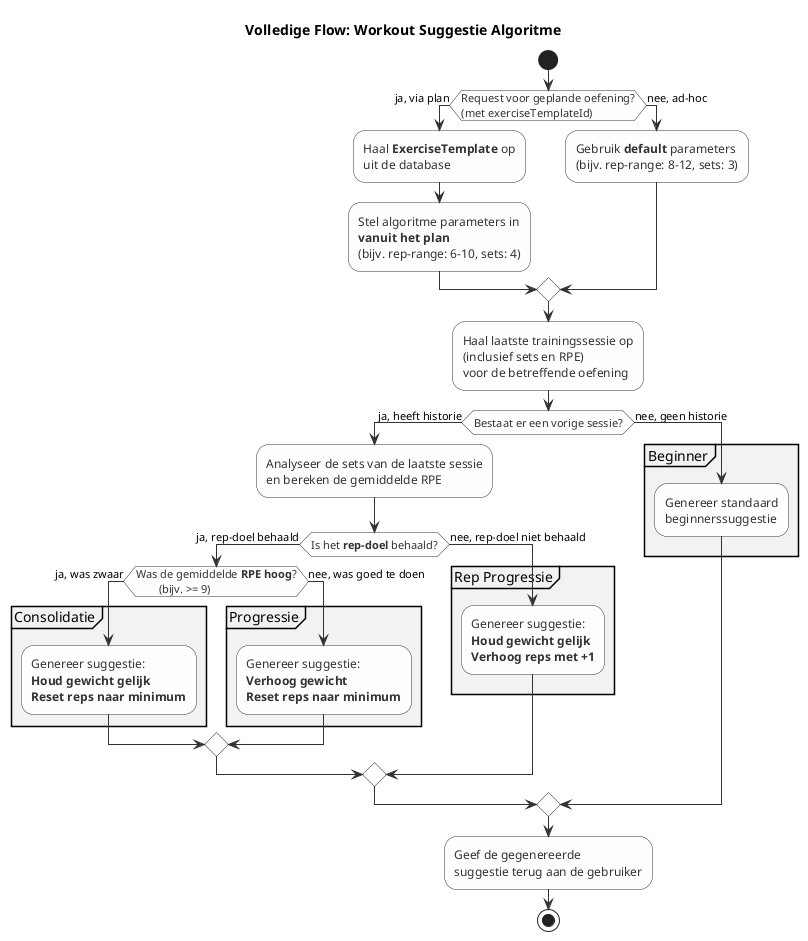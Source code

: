 @startuml
' Stijl-instellingen voor betere leesbaarheid
skinparam activity {
    BackgroundColor #FEFEFE
    BorderColor #333232
    ArrowColor #333232
    FontColor #333232
}
skinparam partition {
    BackgroundColor #F2F2F2
}

title Volledige Flow: Workout Suggestie Algoritme

start

if (Request voor geplande oefening?
(met exerciseTemplateId)) then (ja, via plan)
    :Haal **ExerciseTemplate** op
    uit de database;
    :Stel algoritme parameters in
    **vanuit het plan**
    (bijv. rep-range: 6-10, sets: 4);
else (nee, ad-hoc)
    :Gebruik **default** parameters
    (bijv. rep-range: 8-12, sets: 3);
endif

' Beide paden komen hier samen
:Haal laatste trainingssessie op
(inclusief sets en RPE)
voor de betreffende oefening;

if (Bestaat er een vorige sessie?) then (ja, heeft historie)
    :Analyseer de sets van de laatste sessie
    en bereken de gemiddelde RPE;

    if (Is het **rep-doel** behaald?) then (ja, rep-doel behaald)
        if (Was de gemiddelde **RPE hoog**?
        (bijv. >= 9)) then (ja, was zwaar)
            partition Consolidatie {
                :Genereer suggestie:
                **Houd gewicht gelijk**
                **Reset reps naar minimum**;
            }
        else (nee, was goed te doen)
            partition Progressie {
                :Genereer suggestie:
                **Verhoog gewicht**
                **Reset reps naar minimum**;
            }
        endif
    else (nee, rep-doel niet behaald)
        partition Rep Progressie {
            :Genereer suggestie:
            **Houd gewicht gelijk**
            **Verhoog reps met +1**;
        }
    endif
else (nee, geen historie)
    partition Beginner {
        :Genereer standaard
        beginnerssuggestie;
    }
endif

:Geef de gegenereerde
suggestie terug aan de gebruiker;

stop

@enduml